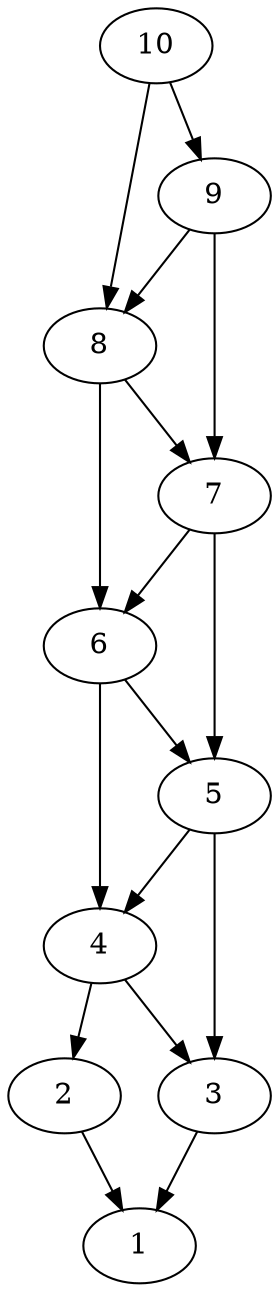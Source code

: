 digraph G{
    2 -> 1
    3 -> 1
    4 -> 2
    5 -> 4
    6 -> 4
    6 -> 5
    7 -> 5
    7 -> 6
    8 -> 6
    8 -> 7
    9 -> 7
    9 -> 8
    10 -> 8
    10 -> 9
    4 -> 3
    5 -> 3
}